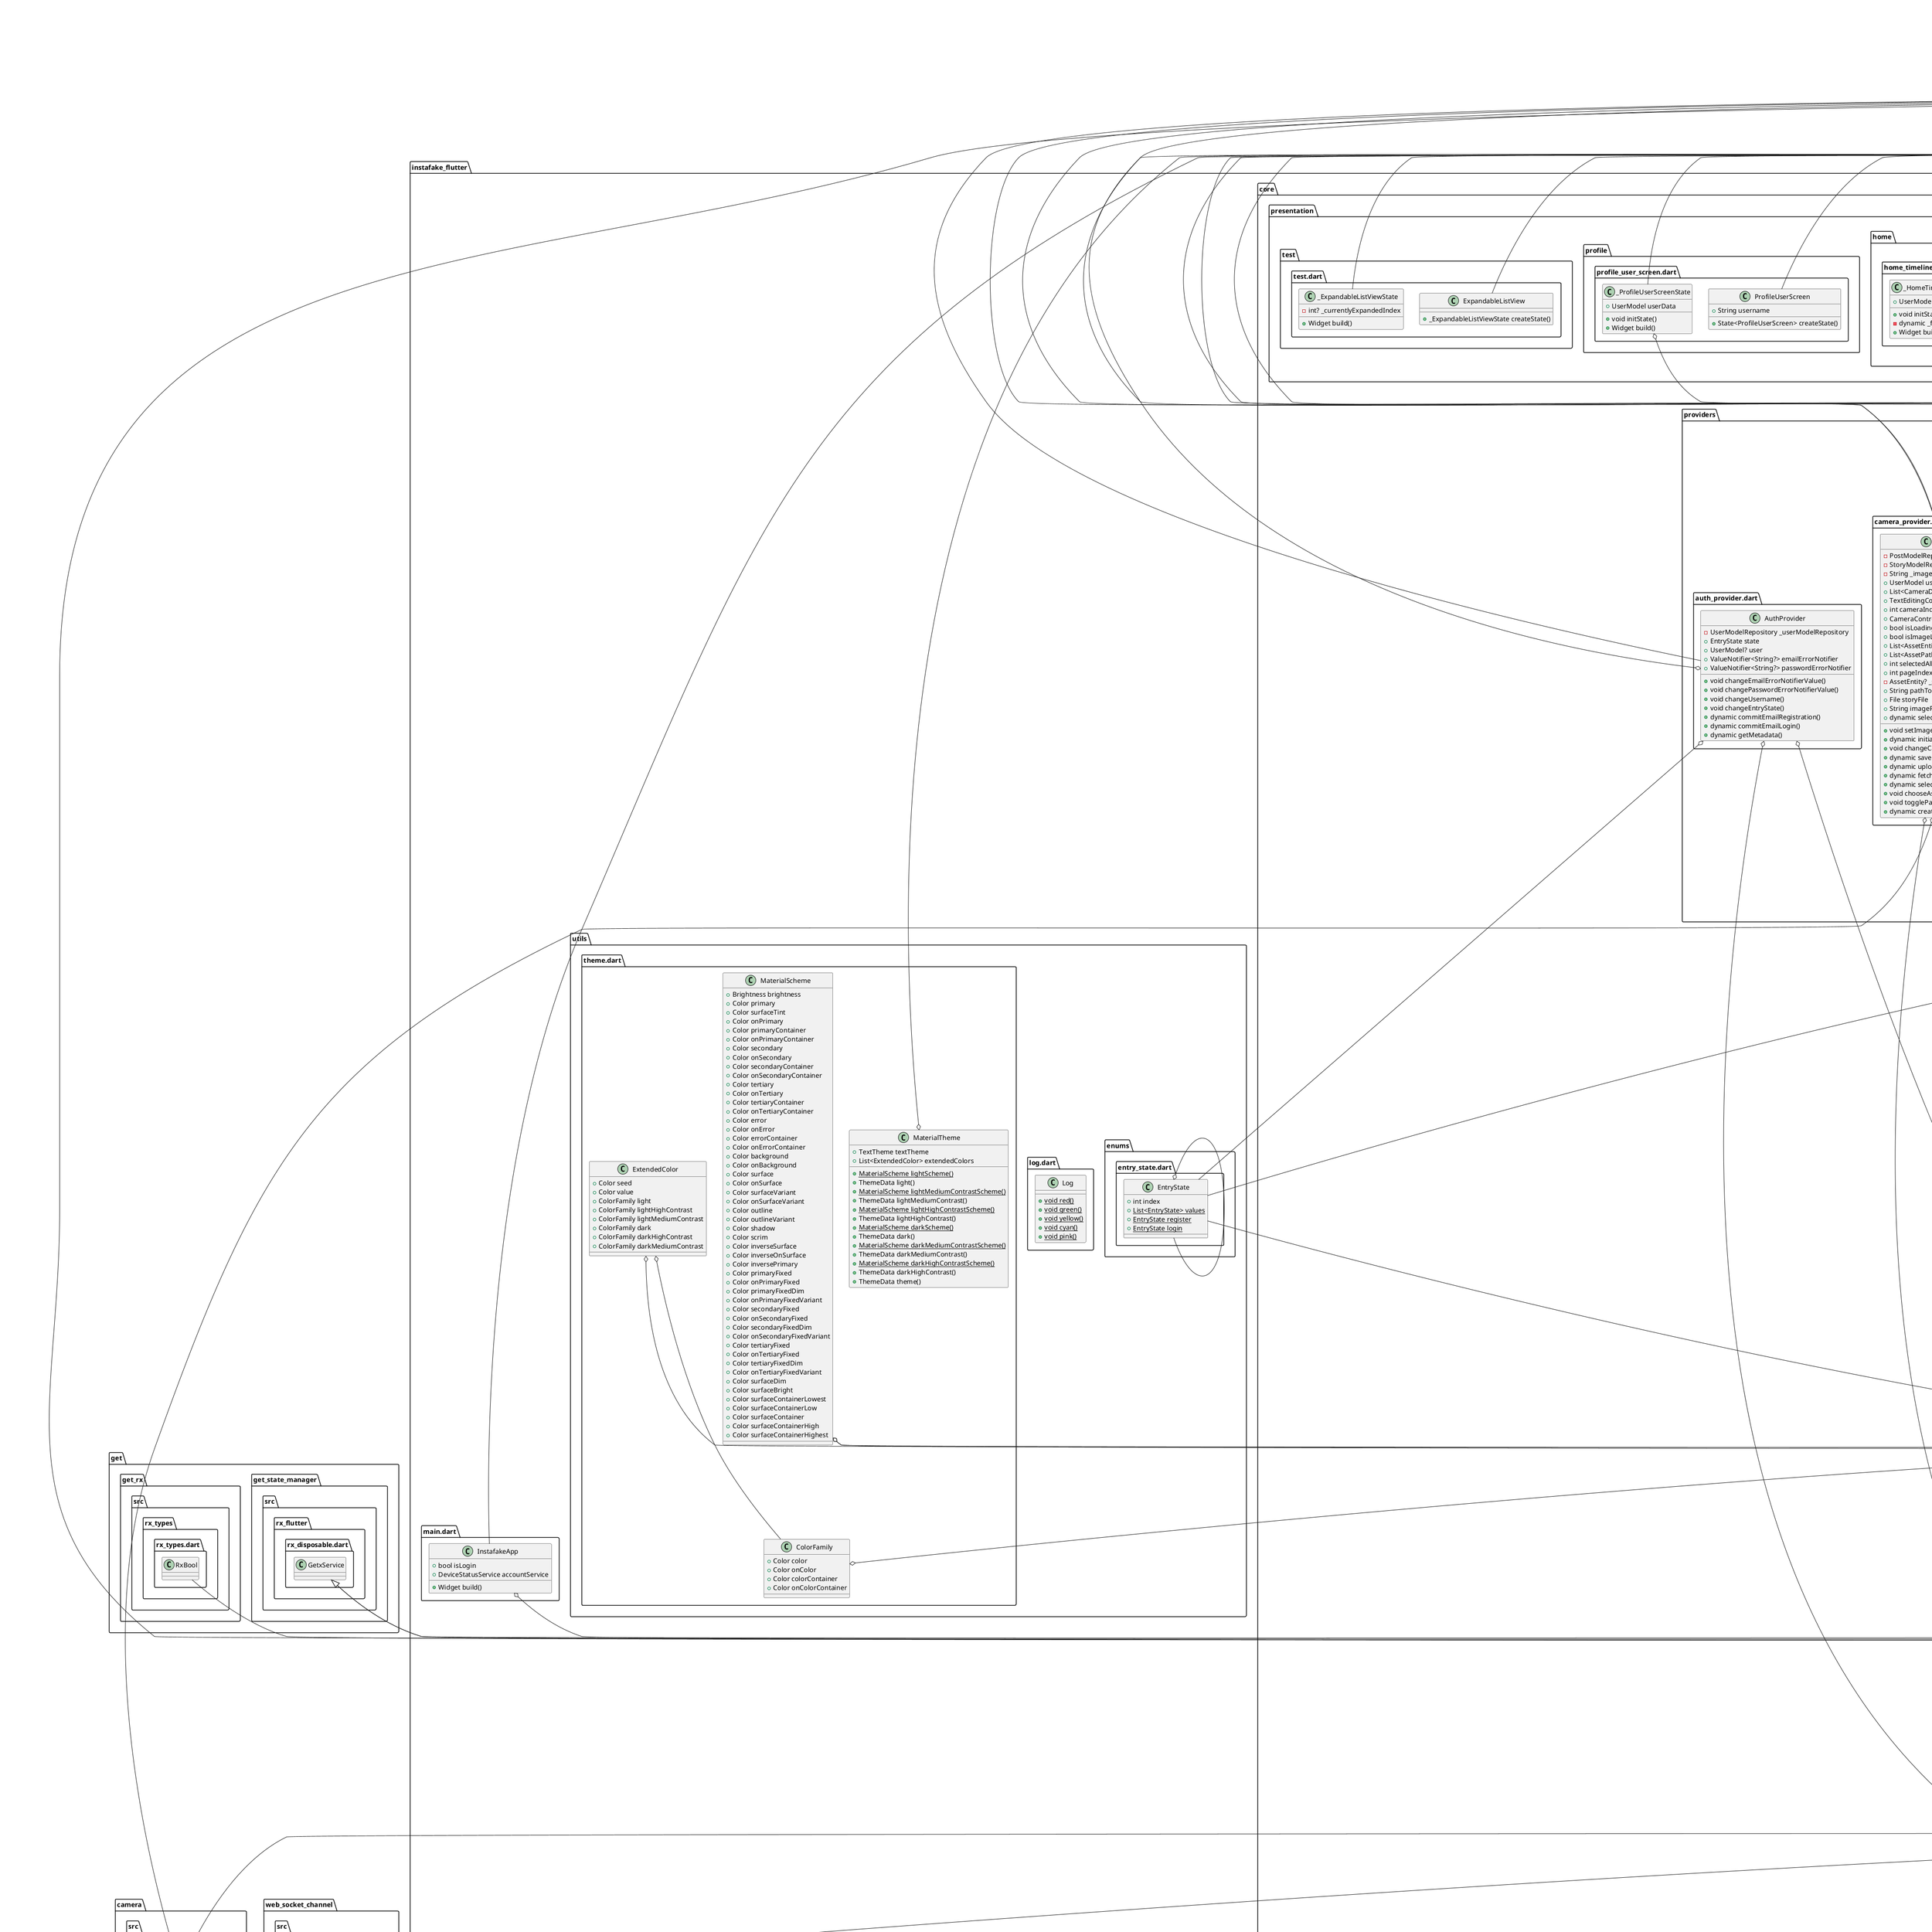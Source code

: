 @startuml
set namespaceSeparator ::

class "instafake_flutter::core::data::models::comment_model.dart::CommentModel" {
  +int id
  +String comment
  +String author
  +DateTime timestamp
  +String? commenterProfPic
  {static} +List<CommentModel> fromJsonList()
}

"hive::src::object::hive_object.dart::HiveObject" <|-- "instafake_flutter::core::data::models::comment_model.dart::CommentModel"

class "instafake_flutter::core::data::models::comment_model.dart::CommentModelAdapter" {
  +int typeId
  +int hashCode
  +CommentModel read()
  +void write()
  +bool ==()
}

"hive::hive.dart::TypeAdapter" <|-- "instafake_flutter::core::data::models::comment_model.dart::CommentModelAdapter"

class "instafake_flutter::core::data::models::post_model.dart::PostModel" {
  +int id
  +String fileUrl
  +String fileName
  +String caption
  +String creatorUsername
  +String? creatorProfPicUrl
  +DateTime createdAt
  +List<CommentModel>? comments
  +List<int>? likeUserIds
  +bool? isLiked
  +bool? isCommentExpanded
  +bool? isCaptionExpanded
  {static} +dynamic fromJsonList()
}

"hive::src::object::hive_object.dart::HiveObject" <|-- "instafake_flutter::core::data::models::post_model.dart::PostModel"

class "instafake_flutter::core::data::models::post_model.dart::PostModelAdapter" {
  +int typeId
  +int hashCode
  +PostModel read()
  +void write()
  +bool ==()
}

"hive::hive.dart::TypeAdapter" <|-- "instafake_flutter::core::data::models::post_model.dart::PostModelAdapter"

class "instafake_flutter::core::data::models::post_thumbnail_model.dart::PostThumbnailModel" {
  +int postId
  +String fileUrl
  +String fileName
  +String caption
  +DateTime createdAt
  +int userId
  {static} +dynamic fromJsonList()
}

class "instafake_flutter::core::data::models::post_thumbnail_model.dart::PostThumbnailModelAdapter" {
  +int typeId
  +int hashCode
  +PostThumbnailModel read()
  +void write()
  +bool ==()
}

"hive::hive.dart::TypeAdapter" <|-- "instafake_flutter::core::data::models::post_thumbnail_model.dart::PostThumbnailModelAdapter"

class "instafake_flutter::core::data::models::suggestion_model.dart::SuggestionModel" {
  +String suggestion
  +DateTime lastUpdated
  +int count
}

class "instafake_flutter::core::data::models::suggestion_model.dart::SuggestionModelAdapter" {
  +int typeId
  +int hashCode
  +SuggestionModel read()
  +void write()
  +bool ==()
}

"hive::hive.dart::TypeAdapter" <|-- "instafake_flutter::core::data::models::suggestion_model.dart::SuggestionModelAdapter"

class "instafake_flutter::core::data::models::user_model.dart::UserModel" {
  +int id
  +String token
  +String username
  +String realname
  +String email
  +String? profImageUrl
  +String? bio
  +String? fileName
  +DateTime createdAt
  {static} +dynamic fromJsonList()
  +Map<String, dynamic> toJson()
}

"hive::src::object::hive_object.dart::HiveObject" <|-- "instafake_flutter::core::data::models::user_model.dart::UserModel"

class "instafake_flutter::core::data::models::user_model.dart::UserModelAdapter" {
  +int typeId
  +int hashCode
  +UserModel read()
  +void write()
  +bool ==()
}

"hive::hive.dart::TypeAdapter" <|-- "instafake_flutter::core::data::models::user_model.dart::UserModelAdapter"

class "instafake_flutter::core::data::sources::local_post_model_data_source.dart::LocalPostModelDataSource" {
  -Client _httpClient
  +Box<PostModel> postMetadataBox
  +Box<PostThumbnailModel> postThumbnailMetadataBox
  +dynamic savePostMetadata()
  +dynamic savePostThumbnailMetadata()
}

"instafake_flutter::core::data::sources::local_post_model_data_source.dart::LocalPostModelDataSource" o-- "http::src::client.dart::Client"
"instafake_flutter::core::data::sources::local_post_model_data_source.dart::LocalPostModelDataSource" o-- "hive::hive.dart::Box<PostModel>"
"instafake_flutter::core::data::sources::local_post_model_data_source.dart::LocalPostModelDataSource" o-- "hive::hive.dart::Box<PostThumbnailModel>"

class "instafake_flutter::core::data::sources::local_user_model_data_source.dart::LocalUserModelDataSource" {
  +Box<UserModel> userMetadataBox
  +Box<SuggestionModel> suggestionsBox
  +dynamic saveUserMetadata()
  +UserModel? getUserMetadata()
  +dynamic clearUserMetadata()
  +dynamic saveSuggestions()
}

"instafake_flutter::core::data::sources::local_user_model_data_source.dart::LocalUserModelDataSource" o-- "hive::hive.dart::Box<UserModel>"
"instafake_flutter::core::data::sources::local_user_model_data_source.dart::LocalUserModelDataSource" o-- "hive::hive.dart::Box<SuggestionModel>"

class "instafake_flutter::core::data::sources::remote_post_model_data_source.dart::RemotePostModelDataSource" {
  -Client _httpClient
  -String _baseUrl
  -String _token
  +dynamic createPost()
  +dynamic getExplore()
  +dynamic getTimeline()
  +dynamic addComment()
  +dynamic likePost()
  +dynamic unlikePost()
}

"instafake_flutter::core::data::sources::remote_post_model_data_source.dart::RemotePostModelDataSource" o-- "http::src::client.dart::Client"

class "instafake_flutter::core::data::sources::remote_story_model_data_source.dart::RemoteStoryModelDataSource" {
  -String _token
  -Client _client
  +dynamic createStory()
  +dynamic getStories()
}

"instafake_flutter::core::data::sources::remote_story_model_data_source.dart::RemoteStoryModelDataSource" o-- "http::src::client.dart::Client"

class "instafake_flutter::core::data::sources::remote_user_model_data_source.dart::RemoteUserModelDataSource" {
  -Client _client
  -String _token
  +dynamic login()
  +dynamic register()
  +dynamic searchUser()
  +dynamic getMyProfile()
  +dynamic followUser()
  +dynamic unfollowUser()
  +dynamic removeUser()
}

"instafake_flutter::core::data::sources::remote_user_model_data_source.dart::RemoteUserModelDataSource" o-- "http::src::client.dart::Client"

class "instafake_flutter::core::domain::dto::comment_request.dart::CommentRequest" {
  +String comment
  +String username
  +Map<String, dynamic> toJson()
}

class "instafake_flutter::core::domain::dto::create_post_request.dart::CreatePostRequest" {
  +String username
  +String caption
}

class "instafake_flutter::core::domain::dto::follow_request.dart::FollowRequest" {
  +int id
  +int otherId
  +Map<String, dynamic> toJson()
}

class "instafake_flutter::core::domain::dto::like_request.dart::LikeRequest" {
  +String userId
  +String postId
  +dynamic toJson()
}

class "instafake_flutter::core::domain::dto::profile_response.dart::ProfileResponse" {
  +int id
  +String username
  +String? profImageUrl
  +String? name
  +String? bio
  +List<int> followers
  +List<int> followings
  +List<PostThumbnailModel>? thumbnails
  {static} +dynamic fromJsonList()
}

class "instafake_flutter::core::domain::dto::story_response.dart::StoryResponse" {
  +int storyId
  +String storyUrl
  +String storyAuthor
  +int authorId
  +DateTime createdAt
  {static} +dynamic fromJsonList()
}

class "instafake_flutter::core::domain::dto::user_response.dart::UserResponse" {
  +String username
  +String? name
  +String? profImageUrl
  +int id
  +String? bio
  {static} +dynamic fromJsonList()
}

abstract class "instafake_flutter::core::domain::repos::post_model_repository.dart::PostModelRepository" {
  +dynamic createPost()
  +dynamic getPost()
  +dynamic getExplore()
  +dynamic getTimeline()
  +dynamic deletePost()
  +dynamic addComment()
  +dynamic addLike()
  +dynamic removeLike()
}

class "instafake_flutter::core::domain::repos::post_model_repository.dart::PostModelRepositoryImpl" {
  -RemotePostModelDataSource _remoteDataSource
  -LocalPostModelDataSource _localDataSource
  +dynamic createPost()
  +dynamic deletePost()
  +dynamic getExplore()
  +dynamic getPost()
  +dynamic getTimeline()
  +dynamic addComment()
  +dynamic addLike()
  +dynamic removeLike()
}

"instafake_flutter::core::domain::repos::post_model_repository.dart::PostModelRepositoryImpl" o-- "instafake_flutter::core::data::sources::remote_post_model_data_source.dart::RemotePostModelDataSource"
"instafake_flutter::core::domain::repos::post_model_repository.dart::PostModelRepositoryImpl" o-- "instafake_flutter::core::data::sources::local_post_model_data_source.dart::LocalPostModelDataSource"
"instafake_flutter::core::domain::repos::post_model_repository.dart::PostModelRepository" <|-- "instafake_flutter::core::domain::repos::post_model_repository.dart::PostModelRepositoryImpl"

abstract class "instafake_flutter::core::domain::repos::story_model_repository.dart::StoryModelRepository" {
  +dynamic getStories()
  +dynamic createStory()
}

class "instafake_flutter::core::domain::repos::story_model_repository.dart::StoryModelRepositoryImple" {
  -RemoteStoryModelDataSource _remoteDataSource
  +dynamic createStory()
  +dynamic getStories()
}

"instafake_flutter::core::domain::repos::story_model_repository.dart::StoryModelRepositoryImple" o-- "instafake_flutter::core::data::sources::remote_story_model_data_source.dart::RemoteStoryModelDataSource"
"instafake_flutter::core::domain::repos::story_model_repository.dart::StoryModelRepository" <|-- "instafake_flutter::core::domain::repos::story_model_repository.dart::StoryModelRepositoryImple"

abstract class "instafake_flutter::core::domain::repos::user_model_repository.dart::UserModelRepository" {
  +dynamic login()
  +dynamic getLocalData()
  +dynamic register()
  +dynamic searchUser()
  +dynamic logout()
  +dynamic getProfile()
  +dynamic followUser()
  +dynamic unfollowUser()
  +dynamic removeUser()
}

class "instafake_flutter::core::domain::repos::user_model_repository.dart::UserModelRepositoryImpl" {
  -RemoteUserModelDataSource _remoteDataSource
  -LocalUserModelDataSource _localDataSource
  +dynamic login()
  +dynamic register()
  +dynamic getLocalData()
  +dynamic logout()
  +dynamic searchUser()
  +dynamic getProfile()
  +dynamic followUser()
  +dynamic removeUser()
  +dynamic unfollowUser()
}

"instafake_flutter::core::domain::repos::user_model_repository.dart::UserModelRepositoryImpl" o-- "instafake_flutter::core::data::sources::remote_user_model_data_source.dart::RemoteUserModelDataSource"
"instafake_flutter::core::domain::repos::user_model_repository.dart::UserModelRepositoryImpl" o-- "instafake_flutter::core::data::sources::local_user_model_data_source.dart::LocalUserModelDataSource"
"instafake_flutter::core::domain::repos::user_model_repository.dart::UserModelRepository" <|-- "instafake_flutter::core::domain::repos::user_model_repository.dart::UserModelRepositoryImpl"

class "instafake_flutter::core::domain::usecases::login_usecase.dart::LoginUseCase" {
  +UserModelRepository repository
  +dynamic login()
}

"instafake_flutter::core::domain::usecases::login_usecase.dart::LoginUseCase" o-- "instafake_flutter::core::domain::repos::user_model_repository.dart::UserModelRepository"

class "instafake_flutter::core::presentation::auth::auth_screen.dart::AuthScreen" {
  +TextEditingController nameEditingController
  +TextEditingController usernameEditingController
  +TextEditingController emailEditController
  +TextEditingController emailConfirmEditController
  +TextEditingController passwordEditController
  +TextEditingController passwordConfirmController
  +Widget build()
}

"instafake_flutter::core::presentation::auth::auth_screen.dart::AuthScreen" o-- "flutter::src::widgets::editable_text.dart::TextEditingController"
"flutter::src::widgets::framework.dart::StatelessWidget" <|-- "instafake_flutter::core::presentation::auth::auth_screen.dart::AuthScreen"

class "instafake_flutter::core::presentation::camera::camera_gallery_screen.dart::CameraGalleryScreen" {
  +State<CameraGalleryScreen> createState()
}

"flutter::src::widgets::framework.dart::StatefulWidget" <|-- "instafake_flutter::core::presentation::camera::camera_gallery_screen.dart::CameraGalleryScreen"

class "instafake_flutter::core::presentation::camera::camera_gallery_screen.dart::_CameraGalleryScreenState" {
  +void initState()
  +Widget build()
}

"flutter::src::widgets::framework.dart::State" <|-- "instafake_flutter::core::presentation::camera::camera_gallery_screen.dart::_CameraGalleryScreenState"

class "instafake_flutter::core::presentation::camera::camera_screen.dart::CameraScreen" {
  +State<CameraScreen> createState()
}

"flutter::src::widgets::framework.dart::StatefulWidget" <|-- "instafake_flutter::core::presentation::camera::camera_screen.dart::CameraScreen"

class "instafake_flutter::core::presentation::camera::camera_screen.dart::_CameraScreenState" {
  +void initState()
  +Widget build()
}

"flutter::src::widgets::framework.dart::State" <|-- "instafake_flutter::core::presentation::camera::camera_screen.dart::_CameraScreenState"

class "instafake_flutter::core::presentation::camera::camera_story_confirmation.dart::ConfirmUploadPage" {
  +String imagePath
  +Widget build()
}

"flutter::src::widgets::framework.dart::StatelessWidget" <|-- "instafake_flutter::core::presentation::camera::camera_story_confirmation.dart::ConfirmUploadPage"

class "instafake_flutter::core::presentation::home::home_explore_screen.dart::HomeExploreScreen" {
  +HomeProvider provider
  +State<HomeExploreScreen> createState()
}

"instafake_flutter::core::presentation::home::home_explore_screen.dart::HomeExploreScreen" o-- "instafake_flutter::core::providers::home_provider.dart::HomeProvider"
"flutter::src::widgets::framework.dart::StatefulWidget" <|-- "instafake_flutter::core::presentation::home::home_explore_screen.dart::HomeExploreScreen"

class "instafake_flutter::core::presentation::home::home_explore_screen.dart::_HomeExploreScreenState" {
  +TextEditingController searchTextController
  +void initState()
  +Widget build()
}

"instafake_flutter::core::presentation::home::home_explore_screen.dart::_HomeExploreScreenState" o-- "flutter::src::widgets::editable_text.dart::TextEditingController"
"flutter::src::widgets::framework.dart::State" <|-- "instafake_flutter::core::presentation::home::home_explore_screen.dart::_HomeExploreScreenState"

class "instafake_flutter::core::presentation::home::home_post_detail_screen.dart::HomePostDetailScreen" {
  +PostModel post
  +State<HomePostDetailScreen> createState()
}

"instafake_flutter::core::presentation::home::home_post_detail_screen.dart::HomePostDetailScreen" o-- "instafake_flutter::core::data::models::post_model.dart::PostModel"
"flutter::src::widgets::framework.dart::StatefulWidget" <|-- "instafake_flutter::core::presentation::home::home_post_detail_screen.dart::HomePostDetailScreen"

class "instafake_flutter::core::presentation::home::home_post_detail_screen.dart::_HomePostDetailScreenState" {
  +UserModel? userData
  -ScrollController _scrollController
  +Widget build()
}

"instafake_flutter::core::presentation::home::home_post_detail_screen.dart::_HomePostDetailScreenState" o-- "instafake_flutter::core::data::models::user_model.dart::UserModel"
"instafake_flutter::core::presentation::home::home_post_detail_screen.dart::_HomePostDetailScreenState" o-- "flutter::src::widgets::scroll_controller.dart::ScrollController"
"flutter::src::widgets::framework.dart::State" <|-- "instafake_flutter::core::presentation::home::home_post_detail_screen.dart::_HomePostDetailScreenState"

class "instafake_flutter::core::presentation::home::home_post_screen.dart::HomePostScreen" {
  +HomeProvider provider
  +Widget build()
}

"instafake_flutter::core::presentation::home::home_post_screen.dart::HomePostScreen" o-- "instafake_flutter::core::providers::home_provider.dart::HomeProvider"
"flutter::src::widgets::framework.dart::StatelessWidget" <|-- "instafake_flutter::core::presentation::home::home_post_screen.dart::HomePostScreen"

class "instafake_flutter::core::presentation::home::home_profile_screen.dart::HomeProfileScreen" {
  +State<HomeProfileScreen> createState()
}

"flutter::src::widgets::framework.dart::StatefulWidget" <|-- "instafake_flutter::core::presentation::home::home_profile_screen.dart::HomeProfileScreen"

class "instafake_flutter::core::presentation::home::home_profile_screen.dart::_HomeProfileScreenState" {
  +void initState()
  +Widget build()
}

"flutter::src::widgets::framework.dart::State" <|-- "instafake_flutter::core::presentation::home::home_profile_screen.dart::_HomeProfileScreenState"

class "instafake_flutter::core::presentation::home::home_screen.dart::HomeScreen" {
  +State<HomeScreen> createState()
}

"flutter::src::widgets::framework.dart::StatefulWidget" <|-- "instafake_flutter::core::presentation::home::home_screen.dart::HomeScreen"

class "instafake_flutter::core::presentation::home::home_screen.dart::_HomeScreenState" {
  +UserDataService userService
  -AnimationController _controller
  -Animation<Offset> _offsetAnimation
  +void initState()
  +Widget build()
  -Widget _buildBody()
}

"instafake_flutter::core::presentation::home::home_screen.dart::_HomeScreenState" o-- "instafake_flutter::services::user_data_service.dart::UserDataService"
"instafake_flutter::core::presentation::home::home_screen.dart::_HomeScreenState" o-- "flutter::src::animation::animation_controller.dart::AnimationController"
"instafake_flutter::core::presentation::home::home_screen.dart::_HomeScreenState" o-- "flutter::src::animation::animation.dart::Animation<Offset>"
"flutter::src::widgets::framework.dart::State" <|-- "instafake_flutter::core::presentation::home::home_screen.dart::_HomeScreenState"
"flutter::src::widgets::ticker_provider.dart::SingleTickerProviderStateMixin" <|-- "instafake_flutter::core::presentation::home::home_screen.dart::_HomeScreenState"

class "instafake_flutter::core::presentation::home::home_search_screen.dart::HomeSearchScreen" {
  +Widget build()
}

"flutter::src::widgets::framework.dart::StatelessWidget" <|-- "instafake_flutter::core::presentation::home::home_search_screen.dart::HomeSearchScreen"

class "instafake_flutter::core::presentation::home::home_timeline_screen.dart::HomeTimelineScreen" {
  +HomeProvider provider
  +UserModel? userData
  +State<HomeTimelineScreen> createState()
}

"instafake_flutter::core::presentation::home::home_timeline_screen.dart::HomeTimelineScreen" o-- "instafake_flutter::core::providers::home_provider.dart::HomeProvider"
"instafake_flutter::core::presentation::home::home_timeline_screen.dart::HomeTimelineScreen" o-- "instafake_flutter::core::data::models::user_model.dart::UserModel"
"flutter::src::widgets::framework.dart::StatefulWidget" <|-- "instafake_flutter::core::presentation::home::home_timeline_screen.dart::HomeTimelineScreen"

class "instafake_flutter::core::presentation::home::home_timeline_screen.dart::_HomeTimelineScreenState" {
  +UserModel userData
  +void initState()
  -dynamic _fetchData()
  +Widget build()
}

"instafake_flutter::core::presentation::home::home_timeline_screen.dart::_HomeTimelineScreenState" o-- "instafake_flutter::core::data::models::user_model.dart::UserModel"
"flutter::src::widgets::framework.dart::State" <|-- "instafake_flutter::core::presentation::home::home_timeline_screen.dart::_HomeTimelineScreenState"

class "instafake_flutter::core::presentation::profile::profile_user_screen.dart::ProfileUserScreen" {
  +String username
  +State<ProfileUserScreen> createState()
}

"flutter::src::widgets::framework.dart::StatefulWidget" <|-- "instafake_flutter::core::presentation::profile::profile_user_screen.dart::ProfileUserScreen"

class "instafake_flutter::core::presentation::profile::profile_user_screen.dart::_ProfileUserScreenState" {
  +UserModel userData
  +void initState()
  +Widget build()
}

"instafake_flutter::core::presentation::profile::profile_user_screen.dart::_ProfileUserScreenState" o-- "instafake_flutter::core::data::models::user_model.dart::UserModel"
"flutter::src::widgets::framework.dart::State" <|-- "instafake_flutter::core::presentation::profile::profile_user_screen.dart::_ProfileUserScreenState"

class "instafake_flutter::core::presentation::test::test.dart::ExpandableListView" {
  +_ExpandableListViewState createState()
}

"flutter::src::widgets::framework.dart::StatefulWidget" <|-- "instafake_flutter::core::presentation::test::test.dart::ExpandableListView"

class "instafake_flutter::core::presentation::test::test.dart::_ExpandableListViewState" {
  -int? _currentlyExpandedIndex
  +Widget build()
}

"flutter::src::widgets::framework.dart::State" <|-- "instafake_flutter::core::presentation::test::test.dart::_ExpandableListViewState"

class "instafake_flutter::core::providers::auth_provider.dart::AuthProvider" {
  -UserModelRepository _userModelRepository
  +EntryState state
  +UserModel? user
  +ValueNotifier<String?> emailErrorNotifier
  +ValueNotifier<String?> passwordErrorNotifier
  +void changeEmailErrorNotifierValue()
  +void changePasswordErrorNotifierValue()
  +void changeUsername()
  +void changeEntryState()
  +dynamic commitEmailRegistration()
  +dynamic commitEmailLogin()
  +dynamic getMetadata()
}

"instafake_flutter::core::providers::auth_provider.dart::AuthProvider" o-- "instafake_flutter::core::domain::repos::user_model_repository.dart::UserModelRepository"
"instafake_flutter::core::providers::auth_provider.dart::AuthProvider" o-- "instafake_flutter::utils::enums::entry_state.dart::EntryState"
"instafake_flutter::core::providers::auth_provider.dart::AuthProvider" o-- "instafake_flutter::core::data::models::user_model.dart::UserModel"
"instafake_flutter::core::providers::auth_provider.dart::AuthProvider" o-- "flutter::src::foundation::change_notifier.dart::ValueNotifier<String>"
"flutter::src::foundation::change_notifier.dart::ChangeNotifier" <|-- "instafake_flutter::core::providers::auth_provider.dart::AuthProvider"

class "instafake_flutter::core::providers::camera_provider.dart::CameraProvider" {
  -PostModelRepository _postRepo
  -StoryModelRepository _storyRepo
  -String _imagePath
  +UserModel userData
  +List<CameraDescription> cameras
  +TextEditingController captionEditController
  +int cameraIndex
  +CameraController? controller
  +bool isLoading
  +bool isImageLoading
  +List<AssetEntity> assets
  +List<AssetPathEntity> albums
  +int selectedAlbumIndex
  +int pageIndex
  -AssetEntity? _selectedAsset
  +String pathToStory
  +File storyFile
  +String imagePath
  +dynamic selectedFile
  +void setImage()
  +dynamic initializeCamera()
  +void changeCamera()
  +dynamic savePicture()
  +dynamic uploadStory()
  +dynamic fetchGalleryAndAlbums()
  +dynamic selectAlbum()
  +void chooseAsset()
  +void togglePageIndex()
  +dynamic createPost()
}

"instafake_flutter::core::providers::camera_provider.dart::CameraProvider" o-- "instafake_flutter::core::domain::repos::post_model_repository.dart::PostModelRepository"
"instafake_flutter::core::providers::camera_provider.dart::CameraProvider" o-- "instafake_flutter::core::domain::repos::story_model_repository.dart::StoryModelRepository"
"instafake_flutter::core::providers::camera_provider.dart::CameraProvider" o-- "instafake_flutter::core::data::models::user_model.dart::UserModel"
"instafake_flutter::core::providers::camera_provider.dart::CameraProvider" o-- "flutter::src::widgets::editable_text.dart::TextEditingController"
"instafake_flutter::core::providers::camera_provider.dart::CameraProvider" o-- "camera::src::camera_controller.dart::CameraController"
"instafake_flutter::core::providers::camera_provider.dart::CameraProvider" o-- "photo_manager::src::types::entity.dart::AssetEntity"
"instafake_flutter::core::providers::camera_provider.dart::CameraProvider" o-- "dart::io::File"
"flutter::src::foundation::change_notifier.dart::ChangeNotifier" <|-- "instafake_flutter::core::providers::camera_provider.dart::CameraProvider"

class "instafake_flutter::core::providers::home_provider.dart::HomeProvider" {
  -PostModelRepository _postRepo
  -UserModelRepository _userRepo
  -StoryModelRepository _storyRepo
  +TextEditingController searchController
  -List<PostModel> _posts
  -List<PostThumbnailModel> _explorePosts
  -List<PostThumbnailModel> _profilePosts
  -List<StoryResponse> _stories
  -List<UserResponse> _searchedUsers
  +ScrollController scrollController
  +UserModel user
  +TextEditingController commentEditingController
  +PostModel? currentPost
  -int _timelinePage
  -int _timelinePageSize
  -int _explorePage
  -int _explorePageSize
  -bool _isLoading
  -bool _hasMore
  -int _index
  +List<bool> isExpanded
  -String _mediaPath
  +ProfileResponse myProfile
  +List<PostModel> posts
  +List<PostThumbnailModel> explorePosts
  +List<PostThumbnailModel> profilePosts
  +List<UserResponse> searchedUsers
  +List<StoryResponse> stories
  +bool isLoading
  +bool hasMore
  +int index
  +String mediaPth
  +dynamic commitLogout()
  +dynamic getMyProfile()
  +dynamic getTimeline()
  +dynamic getStories()
  +dynamic getFile()
  +dynamic searchUsers()
  +dynamic getExplore()
  +dynamic getMoreExplore()
  -void _scrollListener()
  +void changeIndex()
  +void setMedia()
  +dynamic addComment()
  +dynamic addLike()
  +dynamic removeLike()
  +void toggleCommentExpansion()
  +void toggleCaptionExpansion()
}

"instafake_flutter::core::providers::home_provider.dart::HomeProvider" o-- "instafake_flutter::core::domain::repos::post_model_repository.dart::PostModelRepository"
"instafake_flutter::core::providers::home_provider.dart::HomeProvider" o-- "instafake_flutter::core::domain::repos::user_model_repository.dart::UserModelRepository"
"instafake_flutter::core::providers::home_provider.dart::HomeProvider" o-- "instafake_flutter::core::domain::repos::story_model_repository.dart::StoryModelRepository"
"instafake_flutter::core::providers::home_provider.dart::HomeProvider" o-- "flutter::src::widgets::editable_text.dart::TextEditingController"
"instafake_flutter::core::providers::home_provider.dart::HomeProvider" o-- "flutter::src::widgets::scroll_controller.dart::ScrollController"
"instafake_flutter::core::providers::home_provider.dart::HomeProvider" o-- "instafake_flutter::core::data::models::user_model.dart::UserModel"
"instafake_flutter::core::providers::home_provider.dart::HomeProvider" o-- "instafake_flutter::core::data::models::post_model.dart::PostModel"
"instafake_flutter::core::providers::home_provider.dart::HomeProvider" o-- "instafake_flutter::core::domain::dto::profile_response.dart::ProfileResponse"
"flutter::src::foundation::change_notifier.dart::ChangeNotifier" <|-- "instafake_flutter::core::providers::home_provider.dart::HomeProvider"

class "instafake_flutter::core::providers::profile_provider.dart::ProfileProvider" {
  -bool _isLoading
  -bool _isFollowLoading
  -bool _isFollowed
  -bool _isFollower
  -UserModelRepository _userRepo
  +ProfileResponse userProfile
  +bool isLoading
  +bool isFollowLoading
  +bool isFollower
  +bool isFollowing
  +dynamic getUserProfile()
  +dynamic follow()
  +dynamic unfollow()
  +dynamic removeFollower()
}

"instafake_flutter::core::providers::profile_provider.dart::ProfileProvider" o-- "instafake_flutter::core::domain::repos::user_model_repository.dart::UserModelRepository"
"instafake_flutter::core::providers::profile_provider.dart::ProfileProvider" o-- "instafake_flutter::core::domain::dto::profile_response.dart::ProfileResponse"
"flutter::src::foundation::change_notifier.dart::ChangeNotifier" <|-- "instafake_flutter::core::providers::profile_provider.dart::ProfileProvider"

class "instafake_flutter::dependency_injection.dart::DependencyInjection" {
  {static} +dynamic init()
  {static} +dynamic requestPermissions()
  {static} +dynamic autoCleanCachedMedias()
  {static} +bool isJwtExpired()
}

class "instafake_flutter::main.dart::InstafakeApp" {
  +bool isLogin
  +DeviceStatusService accountService
  +Widget build()
}

"instafake_flutter::main.dart::InstafakeApp" o-- "instafake_flutter::services::account_service.dart::DeviceStatusService"
"flutter::src::widgets::framework.dart::StatelessWidget" <|-- "instafake_flutter::main.dart::InstafakeApp"

class "instafake_flutter::services::account_service.dart::DeviceStatusService" {
  +RxBool isLogin
  +RxBool permissionsGranted
  +CameraController controller
  +List<CameraDescription> cameras
  +bool isAdmin
  +dynamic onInit()
}

"instafake_flutter::services::account_service.dart::DeviceStatusService" o-- "get::get_rx::src::rx_types::rx_types.dart::RxBool"
"instafake_flutter::services::account_service.dart::DeviceStatusService" o-- "camera::src::camera_controller.dart::CameraController"
"get::get_state_manager::src::rx_flutter::rx_disposable.dart::GetxService" <|-- "instafake_flutter::services::account_service.dart::DeviceStatusService"

class "instafake_flutter::services::connectivity_service.dart::ConnectivityProvider" {
  -WebSocketChannel _channel
  -ConnectivityStatus _status
  -bool _isConnected
  +ConnectivityStatus status
  +bool isConnected
  -void _getNetworkStatus()
  -void _connectToWSS()
  +void dispose()
}

"instafake_flutter::services::connectivity_service.dart::ConnectivityProvider" o-- "web_socket_channel::src::channel.dart::WebSocketChannel"
"instafake_flutter::services::connectivity_service.dart::ConnectivityProvider" o-- "instafake_flutter::services::connectivity_service.dart::ConnectivityStatus"
"flutter::src::foundation::change_notifier.dart::ChangeNotifier" <|-- "instafake_flutter::services::connectivity_service.dart::ConnectivityProvider"

class "instafake_flutter::services::connectivity_service.dart::ConnectivityStatus" {
  +int index
  {static} +List<ConnectivityStatus> values
  {static} +ConnectivityStatus connected
  {static} +ConnectivityStatus disconnected
}

"instafake_flutter::services::connectivity_service.dart::ConnectivityStatus" o-- "instafake_flutter::services::connectivity_service.dart::ConnectivityStatus"
"dart::core::Enum" <|-- "instafake_flutter::services::connectivity_service.dart::ConnectivityStatus"

class "instafake_flutter::services::user_data_service.dart::UserDataService" {
  +UserModel? userModel
  +Box<UserModel> userDataBox
  +void onInit()
}

"instafake_flutter::services::user_data_service.dart::UserDataService" o-- "instafake_flutter::core::data::models::user_model.dart::UserModel"
"instafake_flutter::services::user_data_service.dart::UserDataService" o-- "hive::hive.dart::Box<UserModel>"
"get::get_state_manager::src::rx_flutter::rx_disposable.dart::GetxService" <|-- "instafake_flutter::services::user_data_service.dart::UserDataService"

class "instafake_flutter::utils::enums::entry_state.dart::EntryState" {
  +int index
  {static} +List<EntryState> values
  {static} +EntryState register
  {static} +EntryState login
}

"instafake_flutter::utils::enums::entry_state.dart::EntryState" o-- "instafake_flutter::utils::enums::entry_state.dart::EntryState"
"dart::core::Enum" <|-- "instafake_flutter::utils::enums::entry_state.dart::EntryState"

class "instafake_flutter::utils::log.dart::Log" {
  {static} +void red()
  {static} +void green()
  {static} +void yellow()
  {static} +void cyan()
  {static} +void pink()
}

class "instafake_flutter::utils::theme.dart::MaterialTheme" {
  +TextTheme textTheme
  +List<ExtendedColor> extendedColors
  {static} +MaterialScheme lightScheme()
  +ThemeData light()
  {static} +MaterialScheme lightMediumContrastScheme()
  +ThemeData lightMediumContrast()
  {static} +MaterialScheme lightHighContrastScheme()
  +ThemeData lightHighContrast()
  {static} +MaterialScheme darkScheme()
  +ThemeData dark()
  {static} +MaterialScheme darkMediumContrastScheme()
  +ThemeData darkMediumContrast()
  {static} +MaterialScheme darkHighContrastScheme()
  +ThemeData darkHighContrast()
  +ThemeData theme()
}

"instafake_flutter::utils::theme.dart::MaterialTheme" o-- "flutter::src::material::text_theme.dart::TextTheme"

class "instafake_flutter::utils::theme.dart::MaterialScheme" {
  +Brightness brightness
  +Color primary
  +Color surfaceTint
  +Color onPrimary
  +Color primaryContainer
  +Color onPrimaryContainer
  +Color secondary
  +Color onSecondary
  +Color secondaryContainer
  +Color onSecondaryContainer
  +Color tertiary
  +Color onTertiary
  +Color tertiaryContainer
  +Color onTertiaryContainer
  +Color error
  +Color onError
  +Color errorContainer
  +Color onErrorContainer
  +Color background
  +Color onBackground
  +Color surface
  +Color onSurface
  +Color surfaceVariant
  +Color onSurfaceVariant
  +Color outline
  +Color outlineVariant
  +Color shadow
  +Color scrim
  +Color inverseSurface
  +Color inverseOnSurface
  +Color inversePrimary
  +Color primaryFixed
  +Color onPrimaryFixed
  +Color primaryFixedDim
  +Color onPrimaryFixedVariant
  +Color secondaryFixed
  +Color onSecondaryFixed
  +Color secondaryFixedDim
  +Color onSecondaryFixedVariant
  +Color tertiaryFixed
  +Color onTertiaryFixed
  +Color tertiaryFixedDim
  +Color onTertiaryFixedVariant
  +Color surfaceDim
  +Color surfaceBright
  +Color surfaceContainerLowest
  +Color surfaceContainerLow
  +Color surfaceContainer
  +Color surfaceContainerHigh
  +Color surfaceContainerHighest
}

"instafake_flutter::utils::theme.dart::MaterialScheme" o-- "dart::ui::Brightness"
"instafake_flutter::utils::theme.dart::MaterialScheme" o-- "dart::ui::Color"

class "instafake_flutter::utils::theme.dart::ExtendedColor" {
  +Color seed
  +Color value
  +ColorFamily light
  +ColorFamily lightHighContrast
  +ColorFamily lightMediumContrast
  +ColorFamily dark
  +ColorFamily darkHighContrast
  +ColorFamily darkMediumContrast
}

"instafake_flutter::utils::theme.dart::ExtendedColor" o-- "dart::ui::Color"
"instafake_flutter::utils::theme.dart::ExtendedColor" o-- "instafake_flutter::utils::theme.dart::ColorFamily"

class "instafake_flutter::utils::theme.dart::ColorFamily" {
  +Color color
  +Color onColor
  +Color colorContainer
  +Color onColorContainer
}

"instafake_flutter::utils::theme.dart::ColorFamily" o-- "dart::ui::Color"

class "instafake_flutter::widgets::bottom_nav_bar.dart::BottomNavBar" {
  +List<BottomNavigationBarItem> items
  +int index
  +Widget build()
}

"flutter::src::widgets::framework.dart::StatelessWidget" <|-- "instafake_flutter::widgets::bottom_nav_bar.dart::BottomNavBar"

class "instafake_flutter::widgets::caption_widget.dart::CaptionWidget" {
  +String username
  +String caption
  +void Function(String) onUsernameTap
  +int? maxLines
  +Widget build()
}

"instafake_flutter::widgets::caption_widget.dart::CaptionWidget" o-- "null::void Function(String)"
"flutter::src::widgets::framework.dart::StatelessWidget" <|-- "instafake_flutter::widgets::caption_widget.dart::CaptionWidget"

class "instafake_flutter::widgets::custom_card_widget.dart::CustomCardWidget" {
  +Widget child
  +Widget build()
}

"instafake_flutter::widgets::custom_card_widget.dart::CustomCardWidget" o-- "flutter::src::widgets::framework.dart::Widget"
"flutter::src::widgets::framework.dart::StatelessWidget" <|-- "instafake_flutter::widgets::custom_card_widget.dart::CustomCardWidget"

class "instafake_flutter::widgets::custom_loading_widget.dart::CustomLoadingWidget" {
  +Widget build()
}

"flutter::src::widgets::framework.dart::StatelessWidget" <|-- "instafake_flutter::widgets::custom_loading_widget.dart::CustomLoadingWidget"

class "instafake_flutter::widgets::custom_search_delegate.dart::CustomSearchDelegate" {
  +String query
  +List<Widget> buildActions()
  +Widget buildLeading()
  +Widget buildResults()
  +Widget buildSuggestions()
}

"flutter::src::material::search.dart::SearchDelegate" <|-- "instafake_flutter::widgets::custom_search_delegate.dart::CustomSearchDelegate"

class "instafake_flutter::widgets::custom_text_field.dart::CustomTextField" {
  +String? labelText
  +String? hintText
  +TextEditingController controller
  +bool obscureText
  +dynamic Function(String)? onChanged
  +dynamic Function(String)? onSubmitted
  +ValueNotifier<String?>? errorNotifier
  +TextInputType? keyboardType
  +Color? color
  +Widget? prefix
  +int? maxLines
  +bool? filled
  +Widget build()
}

"instafake_flutter::widgets::custom_text_field.dart::CustomTextField" o-- "flutter::src::widgets::editable_text.dart::TextEditingController"
"instafake_flutter::widgets::custom_text_field.dart::CustomTextField" o-- "null::dynamic Function(String)"
"instafake_flutter::widgets::custom_text_field.dart::CustomTextField" o-- "flutter::src::foundation::change_notifier.dart::ValueNotifier<String>"
"instafake_flutter::widgets::custom_text_field.dart::CustomTextField" o-- "flutter::src::services::text_input.dart::TextInputType"
"instafake_flutter::widgets::custom_text_field.dart::CustomTextField" o-- "dart::ui::Color"
"instafake_flutter::widgets::custom_text_field.dart::CustomTextField" o-- "flutter::src::widgets::framework.dart::Widget"
"flutter::src::widgets::framework.dart::StatelessWidget" <|-- "instafake_flutter::widgets::custom_text_field.dart::CustomTextField"

class "instafake_flutter::widgets::empty_timeline_notice.dart::EmptyTimelineNotice" {
  +Widget build()
}

"flutter::src::widgets::framework.dart::StatelessWidget" <|-- "instafake_flutter::widgets::empty_timeline_notice.dart::EmptyTimelineNotice"

class "instafake_flutter::widgets::entry_form.dart::EntryForm" {
  +TextEditingController nameEditingController
  +TextEditingController usernameEditingController
  +TextEditingController emailEditController
  +TextEditingController emailConfirmEditController
  +TextEditingController passwordEditController
  +TextEditingController passwordConfirmController
  +EntryState state
  +BuildContext context
  +Widget build()
}

"instafake_flutter::widgets::entry_form.dart::EntryForm" o-- "flutter::src::widgets::editable_text.dart::TextEditingController"
"instafake_flutter::widgets::entry_form.dart::EntryForm" o-- "instafake_flutter::utils::enums::entry_state.dart::EntryState"
"instafake_flutter::widgets::entry_form.dart::EntryForm" o-- "flutter::src::widgets::framework.dart::BuildContext"
"flutter::src::widgets::framework.dart::StatelessWidget" <|-- "instafake_flutter::widgets::entry_form.dart::EntryForm"

class "instafake_flutter::widgets::gallery_thumbnail.dart::GalleryThumbnail" {
  +AssetEntity asset
  +void Function() onTap
  +Widget build()
}

"instafake_flutter::widgets::gallery_thumbnail.dart::GalleryThumbnail" o-- "photo_manager::src::types::entity.dart::AssetEntity"
"instafake_flutter::widgets::gallery_thumbnail.dart::GalleryThumbnail" o-- "null::void Function()"
"flutter::src::widgets::framework.dart::StatelessWidget" <|-- "instafake_flutter::widgets::gallery_thumbnail.dart::GalleryThumbnail"

class "instafake_flutter::widgets::media_widget.dart::MediaWidget" {
  +File file
  +MediaWidgetState createState()
}

"instafake_flutter::widgets::media_widget.dart::MediaWidget" o-- "dart::io::File"
"flutter::src::widgets::framework.dart::StatefulWidget" <|-- "instafake_flutter::widgets::media_widget.dart::MediaWidget"

class "instafake_flutter::widgets::media_widget.dart::MediaWidgetState" {
  -VideoPlayerController? _controller
  +void initState()
  +void dispose()
  +bool isVideo()
  +Widget build()
}

"instafake_flutter::widgets::media_widget.dart::MediaWidgetState" o-- "video_player::video_player.dart::VideoPlayerController"
"flutter::src::widgets::framework.dart::State" <|-- "instafake_flutter::widgets::media_widget.dart::MediaWidgetState"

class "instafake_flutter::widgets::post_image_widget.dart::PostImageWidget" {
  +String url
  +double width
  +double height
  +BoxFit? fit
  +Widget build()
}

"instafake_flutter::widgets::post_image_widget.dart::PostImageWidget" o-- "flutter::src::painting::box_fit.dart::BoxFit"
"flutter::src::widgets::framework.dart::StatelessWidget" <|-- "instafake_flutter::widgets::post_image_widget.dart::PostImageWidget"

class "instafake_flutter::widgets::profile_bar.dart::ProfileBar" {
  +bool isMe
  +bool? isFollowed
  +void Function()? logout
  +void Function()? editProfile
  +void Function()? follow
  +void Function()? unfollow
  +Widget build()
}

"instafake_flutter::widgets::profile_bar.dart::ProfileBar" o-- "null::void Function()"
"flutter::src::widgets::framework.dart::StatelessWidget" <|-- "instafake_flutter::widgets::profile_bar.dart::ProfileBar"

class "instafake_flutter::widgets::profile_counts_widget.dart::ProfileCountsWidget" {
  +int count
  +String label
  +Widget build()
  +String formatCount()
}

"flutter::src::widgets::framework.dart::StatelessWidget" <|-- "instafake_flutter::widgets::profile_counts_widget.dart::ProfileCountsWidget"

class "instafake_flutter::widgets::profile_handler_widget.dart::ProfileHandlerWidget" {
  +String? picUrl
  +String username
  +Widget build()
}

"flutter::src::widgets::framework.dart::StatelessWidget" <|-- "instafake_flutter::widgets::profile_handler_widget.dart::ProfileHandlerWidget"

class "instafake_flutter::widgets::story_widget.dart::StoryWidget" {
  +double width
  +StoryResponse story
  +Widget build()
}

"instafake_flutter::widgets::story_widget.dart::StoryWidget" o-- "instafake_flutter::core::domain::dto::story_response.dart::StoryResponse"
"flutter::src::widgets::framework.dart::StatelessWidget" <|-- "instafake_flutter::widgets::story_widget.dart::StoryWidget"

class "instafake_flutter::widgets::timeline_post_widget.dart::TimelinePostWidget" {
  +double width
  +PostModel post
  +double height
  +HomeProvider homeProvider
  +UserModel userData
  +bool isLiked
  +int index
  +Widget build()
}

"instafake_flutter::widgets::timeline_post_widget.dart::TimelinePostWidget" o-- "instafake_flutter::core::data::models::post_model.dart::PostModel"
"instafake_flutter::widgets::timeline_post_widget.dart::TimelinePostWidget" o-- "instafake_flutter::core::providers::home_provider.dart::HomeProvider"
"instafake_flutter::widgets::timeline_post_widget.dart::TimelinePostWidget" o-- "instafake_flutter::core::data::models::user_model.dart::UserModel"
"flutter::src::widgets::framework.dart::StatelessWidget" <|-- "instafake_flutter::widgets::timeline_post_widget.dart::TimelinePostWidget"


@enduml